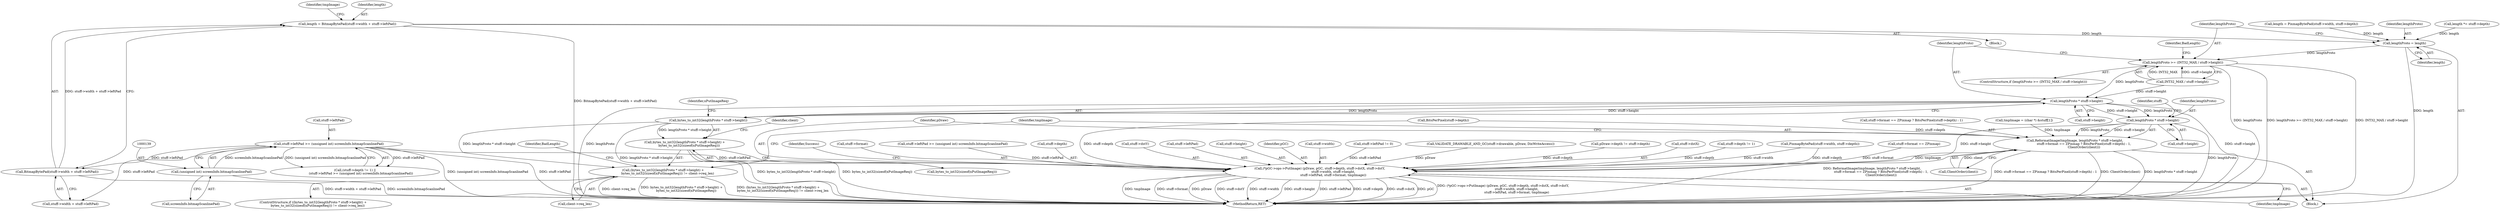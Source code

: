 digraph "1_xserver_dc777c346d5d452a53b13b917c45f6a1bad2f20b@integer" {
"1000145" [label="(Call,length = BitmapBytePad(stuff->width + stuff->leftPad))"];
"1000147" [label="(Call,BitmapBytePad(stuff->width + stuff->leftPad))"];
"1000134" [label="(Call,stuff->leftPad >= (unsigned int) screenInfo.bitmapScanlinePad)"];
"1000138" [label="(Call,(unsigned int) screenInfo.bitmapScanlinePad)"];
"1000250" [label="(Call,lengthProto = length)"];
"1000254" [label="(Call,lengthProto >= (INT32_MAX / stuff->height))"];
"1000267" [label="(Call,lengthProto * stuff->height)"];
"1000266" [label="(Call,bytes_to_int32(lengthProto * stuff->height))"];
"1000264" [label="(Call,(bytes_to_int32(lengthProto * stuff->height) +\n         bytes_to_int32(sizeof(xPutImageReq))) != client->req_len)"];
"1000265" [label="(Call,bytes_to_int32(lengthProto * stuff->height) +\n         bytes_to_int32(sizeof(xPutImageReq)))"];
"1000282" [label="(Call,lengthProto * stuff->height)"];
"1000280" [label="(Call,ReformatImage(tmpImage, lengthProto * stuff->height,\n                  stuff->format == ZPixmap ? BitsPerPixel(stuff->depth) : 1,\n                  ClientOrder(client)))"];
"1000300" [label="(Call,(*pGC->ops->PutImage) (pDraw, pGC, stuff->depth, stuff->dstX, stuff->dstY,\n                           stuff->width, stuff->height,\n                           stuff->leftPad, stuff->format, tmpImage))"];
"1000326" [label="(Identifier,Success)"];
"1000321" [label="(Call,stuff->format)"];
"1000222" [label="(Call,length = PixmapBytePad(stuff->width, stuff->depth))"];
"1000263" [label="(ControlStructure,if ((bytes_to_int32(lengthProto * stuff->height) +\n         bytes_to_int32(sizeof(xPutImageReq))) != client->req_len))"];
"1000266" [label="(Call,bytes_to_int32(lengthProto * stuff->height))"];
"1000275" [label="(Call,client->req_len)"];
"1000172" [label="(Call,stuff->leftPad >= (unsigned int) screenInfo.bitmapScanlinePad)"];
"1000303" [label="(Call,stuff->depth)"];
"1000251" [label="(Identifier,lengthProto)"];
"1000128" [label="(Call,(stuff->depth != 1) ||\n            (stuff->leftPad >= (unsigned int) screenInfo.bitmapScanlinePad))"];
"1000298" [label="(Call,ClientOrder(client))"];
"1000309" [label="(Call,stuff->dstY)"];
"1000300" [label="(Call,(*pGC->ops->PutImage) (pDraw, pGC, stuff->depth, stuff->dstX, stuff->dstY,\n                           stuff->width, stuff->height,\n                           stuff->leftPad, stuff->format, tmpImage))"];
"1000318" [label="(Call,stuff->leftPad)"];
"1000315" [label="(Call,stuff->height)"];
"1000140" [label="(Call,screenInfo.bitmapScanlinePad)"];
"1000254" [label="(Call,lengthProto >= (INT32_MAX / stuff->height))"];
"1000267" [label="(Call,lengthProto * stuff->height)"];
"1000282" [label="(Call,lengthProto * stuff->height)"];
"1000134" [label="(Call,stuff->leftPad >= (unsigned int) screenInfo.bitmapScanlinePad)"];
"1000253" [label="(ControlStructure,if (lengthProto >= (INT32_MAX / stuff->height)))"];
"1000276" [label="(Identifier,client)"];
"1000274" [label="(Identifier,xPutImageReq)"];
"1000280" [label="(Call,ReformatImage(tmpImage, lengthProto * stuff->height,\n                  stuff->format == ZPixmap ? BitsPerPixel(stuff->depth) : 1,\n                  ClientOrder(client)))"];
"1000256" [label="(Call,INT32_MAX / stuff->height)"];
"1000302" [label="(Identifier,pGC)"];
"1000312" [label="(Call,stuff->width)"];
"1000135" [label="(Call,stuff->leftPad)"];
"1000215" [label="(Call,stuff->leftPad != 0)"];
"1000281" [label="(Identifier,tmpImage)"];
"1000114" [label="(Call,VALIDATE_DRAWABLE_AND_GC(stuff->drawable, pDraw, DixWriteAccess))"];
"1000165" [label="(Call,pDraw->depth != stuff->depth)"];
"1000243" [label="(Identifier,tmpImage)"];
"1000193" [label="(Call,length *= stuff->depth)"];
"1000284" [label="(Call,stuff->height)"];
"1000287" [label="(Call,stuff->format == ZPixmap ? BitsPerPixel(stuff->depth) : 1)"];
"1000269" [label="(Call,stuff->height)"];
"1000104" [label="(Block,)"];
"1000147" [label="(Call,BitmapBytePad(stuff->width + stuff->leftPad))"];
"1000262" [label="(Identifier,BadLength)"];
"1000138" [label="(Call,(unsigned int) screenInfo.bitmapScanlinePad)"];
"1000301" [label="(Identifier,pDraw)"];
"1000250" [label="(Call,lengthProto = length)"];
"1000145" [label="(Call,length = BitmapBytePad(stuff->width + stuff->leftPad))"];
"1000265" [label="(Call,bytes_to_int32(lengthProto * stuff->height) +\n         bytes_to_int32(sizeof(xPutImageReq)))"];
"1000272" [label="(Call,bytes_to_int32(sizeof(xPutImageReq)))"];
"1000126" [label="(Block,)"];
"1000279" [label="(Identifier,BadLength)"];
"1000242" [label="(Call,tmpImage = (char *) &stuff[1])"];
"1000264" [label="(Call,(bytes_to_int32(lengthProto * stuff->height) +\n         bytes_to_int32(sizeof(xPutImageReq))) != client->req_len)"];
"1000283" [label="(Identifier,lengthProto)"];
"1000324" [label="(Identifier,tmpImage)"];
"1000293" [label="(Call,BitsPerPixel(stuff->depth))"];
"1000290" [label="(Identifier,stuff)"];
"1000327" [label="(MethodReturn,RET)"];
"1000306" [label="(Call,stuff->dstX)"];
"1000129" [label="(Call,stuff->depth != 1)"];
"1000146" [label="(Identifier,length)"];
"1000224" [label="(Call,PixmapBytePad(stuff->width, stuff->depth))"];
"1000288" [label="(Call,stuff->format == ZPixmap)"];
"1000148" [label="(Call,stuff->width + stuff->leftPad)"];
"1000268" [label="(Identifier,lengthProto)"];
"1000252" [label="(Identifier,length)"];
"1000255" [label="(Identifier,lengthProto)"];
"1000145" -> "1000126"  [label="AST: "];
"1000145" -> "1000147"  [label="CFG: "];
"1000146" -> "1000145"  [label="AST: "];
"1000147" -> "1000145"  [label="AST: "];
"1000243" -> "1000145"  [label="CFG: "];
"1000145" -> "1000327"  [label="DDG: BitmapBytePad(stuff->width + stuff->leftPad)"];
"1000147" -> "1000145"  [label="DDG: stuff->width + stuff->leftPad"];
"1000145" -> "1000250"  [label="DDG: length"];
"1000147" -> "1000148"  [label="CFG: "];
"1000148" -> "1000147"  [label="AST: "];
"1000147" -> "1000327"  [label="DDG: stuff->width + stuff->leftPad"];
"1000134" -> "1000147"  [label="DDG: stuff->leftPad"];
"1000134" -> "1000128"  [label="AST: "];
"1000134" -> "1000138"  [label="CFG: "];
"1000135" -> "1000134"  [label="AST: "];
"1000138" -> "1000134"  [label="AST: "];
"1000128" -> "1000134"  [label="CFG: "];
"1000134" -> "1000327"  [label="DDG: stuff->leftPad"];
"1000134" -> "1000327"  [label="DDG: (unsigned int) screenInfo.bitmapScanlinePad"];
"1000134" -> "1000128"  [label="DDG: stuff->leftPad"];
"1000134" -> "1000128"  [label="DDG: (unsigned int) screenInfo.bitmapScanlinePad"];
"1000138" -> "1000134"  [label="DDG: screenInfo.bitmapScanlinePad"];
"1000134" -> "1000148"  [label="DDG: stuff->leftPad"];
"1000134" -> "1000300"  [label="DDG: stuff->leftPad"];
"1000138" -> "1000140"  [label="CFG: "];
"1000139" -> "1000138"  [label="AST: "];
"1000140" -> "1000138"  [label="AST: "];
"1000138" -> "1000327"  [label="DDG: screenInfo.bitmapScanlinePad"];
"1000250" -> "1000104"  [label="AST: "];
"1000250" -> "1000252"  [label="CFG: "];
"1000251" -> "1000250"  [label="AST: "];
"1000252" -> "1000250"  [label="AST: "];
"1000255" -> "1000250"  [label="CFG: "];
"1000250" -> "1000327"  [label="DDG: length"];
"1000193" -> "1000250"  [label="DDG: length"];
"1000222" -> "1000250"  [label="DDG: length"];
"1000250" -> "1000254"  [label="DDG: lengthProto"];
"1000254" -> "1000253"  [label="AST: "];
"1000254" -> "1000256"  [label="CFG: "];
"1000255" -> "1000254"  [label="AST: "];
"1000256" -> "1000254"  [label="AST: "];
"1000262" -> "1000254"  [label="CFG: "];
"1000268" -> "1000254"  [label="CFG: "];
"1000254" -> "1000327"  [label="DDG: lengthProto"];
"1000254" -> "1000327"  [label="DDG: lengthProto >= (INT32_MAX / stuff->height)"];
"1000254" -> "1000327"  [label="DDG: INT32_MAX / stuff->height"];
"1000256" -> "1000254"  [label="DDG: INT32_MAX"];
"1000256" -> "1000254"  [label="DDG: stuff->height"];
"1000254" -> "1000267"  [label="DDG: lengthProto"];
"1000267" -> "1000266"  [label="AST: "];
"1000267" -> "1000269"  [label="CFG: "];
"1000268" -> "1000267"  [label="AST: "];
"1000269" -> "1000267"  [label="AST: "];
"1000266" -> "1000267"  [label="CFG: "];
"1000267" -> "1000327"  [label="DDG: stuff->height"];
"1000267" -> "1000327"  [label="DDG: lengthProto"];
"1000267" -> "1000266"  [label="DDG: lengthProto"];
"1000267" -> "1000266"  [label="DDG: stuff->height"];
"1000256" -> "1000267"  [label="DDG: stuff->height"];
"1000267" -> "1000282"  [label="DDG: lengthProto"];
"1000267" -> "1000282"  [label="DDG: stuff->height"];
"1000266" -> "1000265"  [label="AST: "];
"1000274" -> "1000266"  [label="CFG: "];
"1000266" -> "1000327"  [label="DDG: lengthProto * stuff->height"];
"1000266" -> "1000264"  [label="DDG: lengthProto * stuff->height"];
"1000266" -> "1000265"  [label="DDG: lengthProto * stuff->height"];
"1000264" -> "1000263"  [label="AST: "];
"1000264" -> "1000275"  [label="CFG: "];
"1000265" -> "1000264"  [label="AST: "];
"1000275" -> "1000264"  [label="AST: "];
"1000279" -> "1000264"  [label="CFG: "];
"1000281" -> "1000264"  [label="CFG: "];
"1000264" -> "1000327"  [label="DDG: client->req_len"];
"1000264" -> "1000327"  [label="DDG: bytes_to_int32(lengthProto * stuff->height) +\n         bytes_to_int32(sizeof(xPutImageReq))"];
"1000264" -> "1000327"  [label="DDG: (bytes_to_int32(lengthProto * stuff->height) +\n         bytes_to_int32(sizeof(xPutImageReq))) != client->req_len"];
"1000265" -> "1000272"  [label="CFG: "];
"1000272" -> "1000265"  [label="AST: "];
"1000276" -> "1000265"  [label="CFG: "];
"1000265" -> "1000327"  [label="DDG: bytes_to_int32(lengthProto * stuff->height)"];
"1000265" -> "1000327"  [label="DDG: bytes_to_int32(sizeof(xPutImageReq))"];
"1000282" -> "1000280"  [label="AST: "];
"1000282" -> "1000284"  [label="CFG: "];
"1000283" -> "1000282"  [label="AST: "];
"1000284" -> "1000282"  [label="AST: "];
"1000290" -> "1000282"  [label="CFG: "];
"1000282" -> "1000327"  [label="DDG: lengthProto"];
"1000282" -> "1000280"  [label="DDG: lengthProto"];
"1000282" -> "1000280"  [label="DDG: stuff->height"];
"1000282" -> "1000300"  [label="DDG: stuff->height"];
"1000280" -> "1000104"  [label="AST: "];
"1000280" -> "1000298"  [label="CFG: "];
"1000281" -> "1000280"  [label="AST: "];
"1000287" -> "1000280"  [label="AST: "];
"1000298" -> "1000280"  [label="AST: "];
"1000301" -> "1000280"  [label="CFG: "];
"1000280" -> "1000327"  [label="DDG: ClientOrder(client)"];
"1000280" -> "1000327"  [label="DDG: lengthProto * stuff->height"];
"1000280" -> "1000327"  [label="DDG: ReformatImage(tmpImage, lengthProto * stuff->height,\n                  stuff->format == ZPixmap ? BitsPerPixel(stuff->depth) : 1,\n                  ClientOrder(client))"];
"1000280" -> "1000327"  [label="DDG: stuff->format == ZPixmap ? BitsPerPixel(stuff->depth) : 1"];
"1000242" -> "1000280"  [label="DDG: tmpImage"];
"1000293" -> "1000280"  [label="DDG: stuff->depth"];
"1000298" -> "1000280"  [label="DDG: client"];
"1000280" -> "1000300"  [label="DDG: tmpImage"];
"1000300" -> "1000104"  [label="AST: "];
"1000300" -> "1000324"  [label="CFG: "];
"1000301" -> "1000300"  [label="AST: "];
"1000302" -> "1000300"  [label="AST: "];
"1000303" -> "1000300"  [label="AST: "];
"1000306" -> "1000300"  [label="AST: "];
"1000309" -> "1000300"  [label="AST: "];
"1000312" -> "1000300"  [label="AST: "];
"1000315" -> "1000300"  [label="AST: "];
"1000318" -> "1000300"  [label="AST: "];
"1000321" -> "1000300"  [label="AST: "];
"1000324" -> "1000300"  [label="AST: "];
"1000326" -> "1000300"  [label="CFG: "];
"1000300" -> "1000327"  [label="DDG: pDraw"];
"1000300" -> "1000327"  [label="DDG: stuff->dstY"];
"1000300" -> "1000327"  [label="DDG: stuff->width"];
"1000300" -> "1000327"  [label="DDG: stuff->height"];
"1000300" -> "1000327"  [label="DDG: stuff->leftPad"];
"1000300" -> "1000327"  [label="DDG: stuff->depth"];
"1000300" -> "1000327"  [label="DDG: stuff->dstX"];
"1000300" -> "1000327"  [label="DDG: pGC"];
"1000300" -> "1000327"  [label="DDG: (*pGC->ops->PutImage) (pDraw, pGC, stuff->depth, stuff->dstX, stuff->dstY,\n                           stuff->width, stuff->height,\n                           stuff->leftPad, stuff->format, tmpImage)"];
"1000300" -> "1000327"  [label="DDG: tmpImage"];
"1000300" -> "1000327"  [label="DDG: stuff->format"];
"1000114" -> "1000300"  [label="DDG: pDraw"];
"1000129" -> "1000300"  [label="DDG: stuff->depth"];
"1000293" -> "1000300"  [label="DDG: stuff->depth"];
"1000224" -> "1000300"  [label="DDG: stuff->depth"];
"1000224" -> "1000300"  [label="DDG: stuff->width"];
"1000165" -> "1000300"  [label="DDG: stuff->depth"];
"1000215" -> "1000300"  [label="DDG: stuff->leftPad"];
"1000172" -> "1000300"  [label="DDG: stuff->leftPad"];
"1000288" -> "1000300"  [label="DDG: stuff->format"];
}
